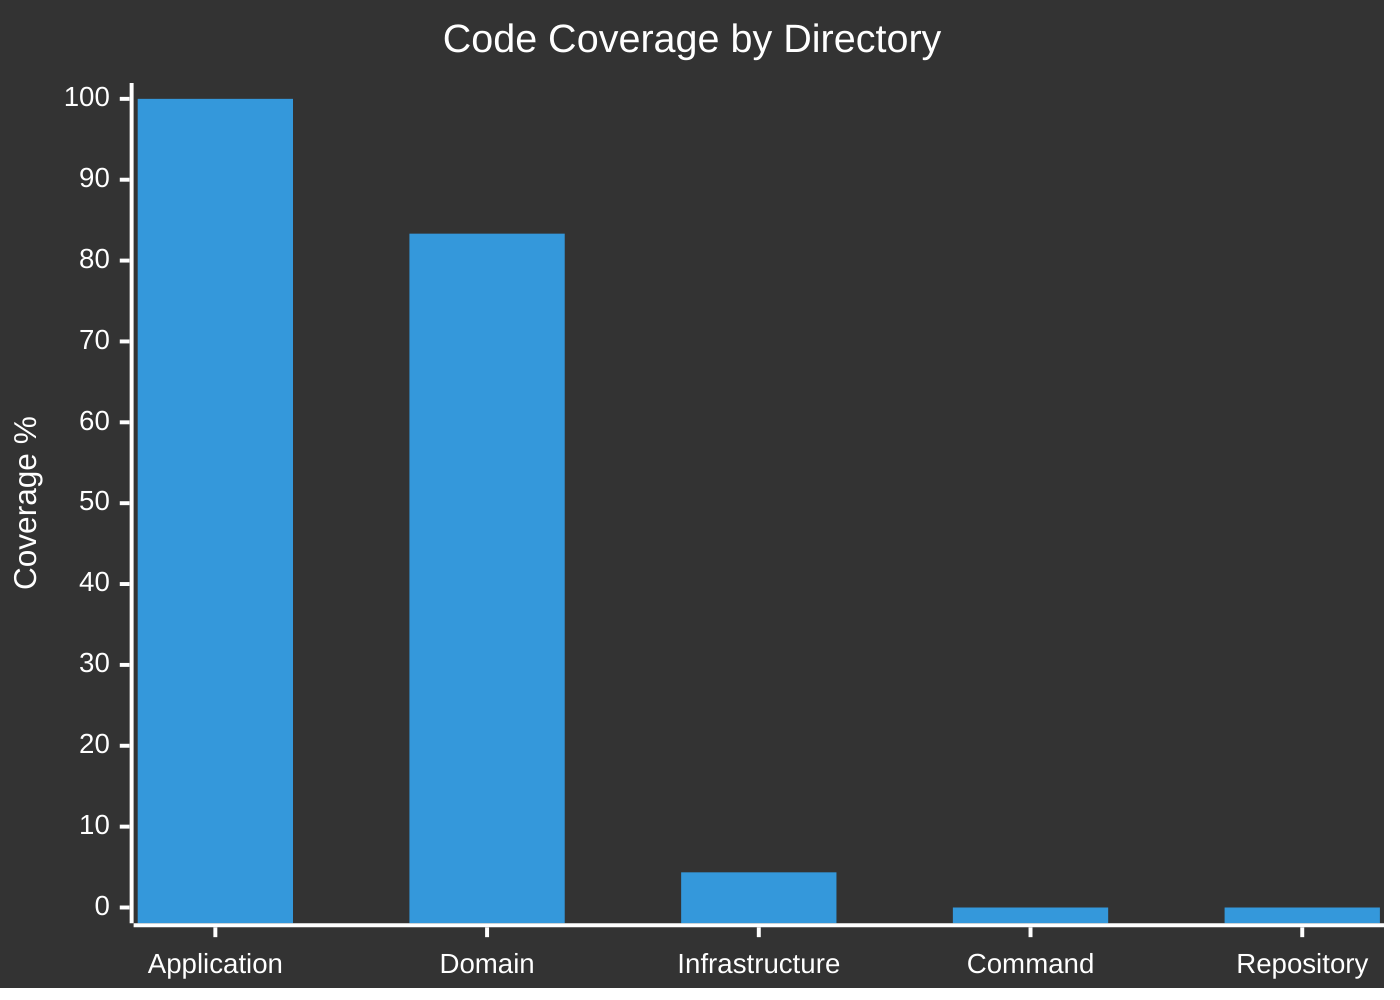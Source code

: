 %%{init: {'theme':'dark', 'themeVariables': { 'primaryColor': '#4CAF50', 'primaryTextColor': '#fff', 'primaryBorderColor': '#388E3C', 'lineColor': '#F57C00'}}}%%
xychart-beta
    title "Code Coverage by Directory"
    x-axis ["Application", "Domain", "Infrastructure", "Command", "Repository"]
    y-axis "Coverage %" 0 --> 100
    bar [100, 83.33, 4.35, 0, 0]